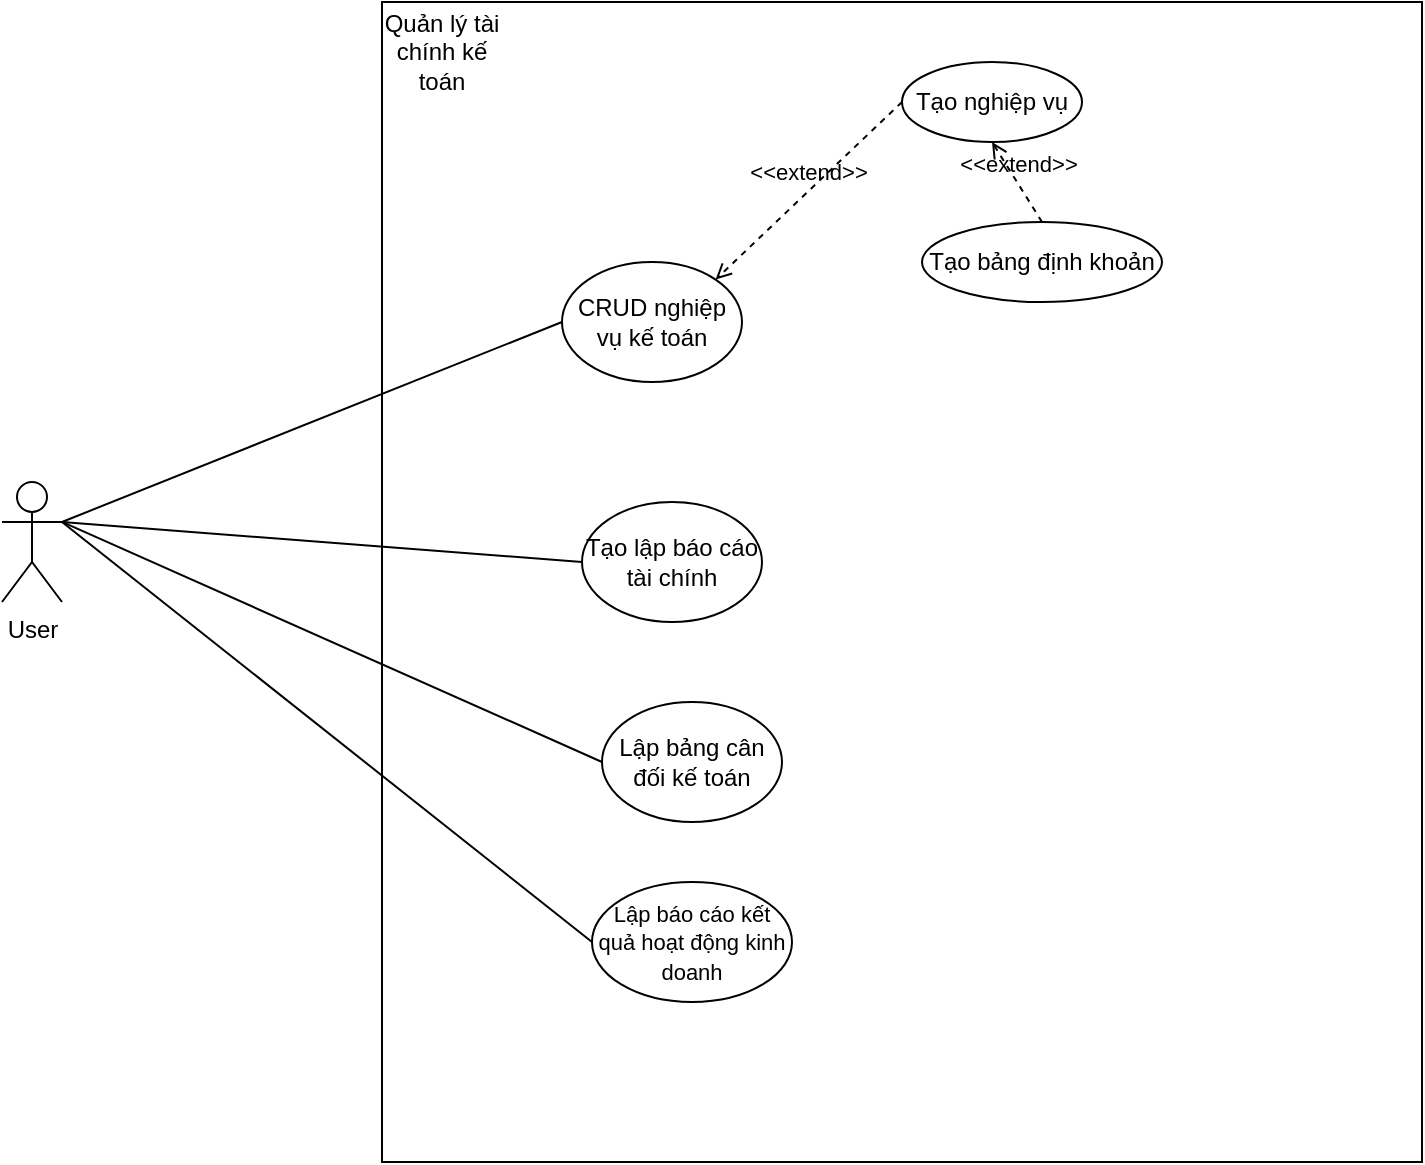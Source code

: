 <mxfile version="15.4.0" type="device"><diagram id="fBhgLLse452PT14YVe92" name="Page-1"><mxGraphModel dx="1086" dy="708" grid="1" gridSize="10" guides="1" tooltips="1" connect="1" arrows="1" fold="1" page="1" pageScale="1" pageWidth="850" pageHeight="1100" math="0" shadow="0"><root><mxCell id="0"/><mxCell id="1" parent="0"/><mxCell id="97GuYJ4nNnzdHdbElTHf-2" value="" style="rounded=0;whiteSpace=wrap;html=1;" parent="1" vertex="1"><mxGeometry x="550" y="20" width="520" height="580" as="geometry"/></mxCell><mxCell id="97GuYJ4nNnzdHdbElTHf-3" value="CRUD nghiệp vụ kế toán" style="ellipse;whiteSpace=wrap;html=1;" parent="1" vertex="1"><mxGeometry x="640" y="150" width="90" height="60" as="geometry"/></mxCell><mxCell id="97GuYJ4nNnzdHdbElTHf-4" value="Tạo lập báo cáo tài chính" style="ellipse;whiteSpace=wrap;html=1;" parent="1" vertex="1"><mxGeometry x="650" y="270" width="90" height="60" as="geometry"/></mxCell><mxCell id="97GuYJ4nNnzdHdbElTHf-5" value="Lập bảng cân đối kế toán" style="ellipse;whiteSpace=wrap;html=1;" parent="1" vertex="1"><mxGeometry x="660" y="370" width="90" height="60" as="geometry"/></mxCell><mxCell id="97GuYJ4nNnzdHdbElTHf-6" value="&lt;font style=&quot;font-size: 11px&quot;&gt;Lập báo cáo kết quả hoạt động kinh doanh&lt;/font&gt;" style="ellipse;whiteSpace=wrap;html=1;" parent="1" vertex="1"><mxGeometry x="655" y="460" width="100" height="60" as="geometry"/></mxCell><mxCell id="97GuYJ4nNnzdHdbElTHf-7" value="Tạo nghiệp vụ" style="ellipse;whiteSpace=wrap;html=1;" parent="1" vertex="1"><mxGeometry x="810" y="50" width="90" height="40" as="geometry"/></mxCell><mxCell id="97GuYJ4nNnzdHdbElTHf-8" value="Tạo bảng định khoản" style="ellipse;whiteSpace=wrap;html=1;" parent="1" vertex="1"><mxGeometry x="820" y="130" width="120" height="40" as="geometry"/></mxCell><mxCell id="97GuYJ4nNnzdHdbElTHf-16" value="User" style="shape=umlActor;verticalLabelPosition=bottom;verticalAlign=top;html=1;outlineConnect=0;" parent="1" vertex="1"><mxGeometry x="360" y="260" width="30" height="60" as="geometry"/></mxCell><mxCell id="97GuYJ4nNnzdHdbElTHf-17" value="" style="endArrow=none;html=1;rounded=0;entryX=0;entryY=0.5;entryDx=0;entryDy=0;exitX=1;exitY=0.333;exitDx=0;exitDy=0;exitPerimeter=0;" parent="1" source="97GuYJ4nNnzdHdbElTHf-16" target="97GuYJ4nNnzdHdbElTHf-3" edge="1"><mxGeometry width="50" height="50" relative="1" as="geometry"><mxPoint x="430" y="380" as="sourcePoint"/><mxPoint x="480" y="330" as="targetPoint"/></mxGeometry></mxCell><mxCell id="97GuYJ4nNnzdHdbElTHf-18" value="" style="endArrow=none;html=1;rounded=0;entryX=0;entryY=0.5;entryDx=0;entryDy=0;exitX=1;exitY=0.333;exitDx=0;exitDy=0;exitPerimeter=0;" parent="1" source="97GuYJ4nNnzdHdbElTHf-16" target="97GuYJ4nNnzdHdbElTHf-4" edge="1"><mxGeometry width="50" height="50" relative="1" as="geometry"><mxPoint x="400" y="290.0" as="sourcePoint"/><mxPoint x="650" y="190" as="targetPoint"/></mxGeometry></mxCell><mxCell id="97GuYJ4nNnzdHdbElTHf-19" value="" style="endArrow=none;html=1;rounded=0;entryX=0;entryY=0.5;entryDx=0;entryDy=0;exitX=1;exitY=0.333;exitDx=0;exitDy=0;exitPerimeter=0;" parent="1" source="97GuYJ4nNnzdHdbElTHf-16" target="97GuYJ4nNnzdHdbElTHf-5" edge="1"><mxGeometry width="50" height="50" relative="1" as="geometry"><mxPoint x="410" y="300.0" as="sourcePoint"/><mxPoint x="660" y="200" as="targetPoint"/></mxGeometry></mxCell><mxCell id="97GuYJ4nNnzdHdbElTHf-20" value="" style="endArrow=none;html=1;rounded=0;entryX=0;entryY=0.5;entryDx=0;entryDy=0;exitX=1;exitY=0.333;exitDx=0;exitDy=0;exitPerimeter=0;" parent="1" source="97GuYJ4nNnzdHdbElTHf-16" target="97GuYJ4nNnzdHdbElTHf-6" edge="1"><mxGeometry width="50" height="50" relative="1" as="geometry"><mxPoint x="420" y="310.0" as="sourcePoint"/><mxPoint x="670" y="210" as="targetPoint"/></mxGeometry></mxCell><mxCell id="97GuYJ4nNnzdHdbElTHf-23" value="Quản lý tài chính kế toán" style="text;html=1;strokeColor=none;fillColor=none;align=center;verticalAlign=middle;whiteSpace=wrap;rounded=0;" parent="1" vertex="1"><mxGeometry x="550" y="30" width="60" height="30" as="geometry"/></mxCell><mxCell id="KIZIZHU0Dmt7RP-leiGC-1" value="&amp;lt;&amp;lt;extend&amp;gt;&amp;gt;" style="html=1;verticalAlign=bottom;labelBackgroundColor=none;endArrow=open;endFill=0;dashed=1;rounded=0;exitX=0;exitY=0.5;exitDx=0;exitDy=0;entryX=1;entryY=0;entryDx=0;entryDy=0;" edge="1" parent="1" source="97GuYJ4nNnzdHdbElTHf-7" target="97GuYJ4nNnzdHdbElTHf-3"><mxGeometry width="160" relative="1" as="geometry"><mxPoint x="470" y="360" as="sourcePoint"/><mxPoint x="630" y="360" as="targetPoint"/></mxGeometry></mxCell><mxCell id="KIZIZHU0Dmt7RP-leiGC-2" value="&amp;lt;&amp;lt;extend&amp;gt;&amp;gt;" style="html=1;verticalAlign=bottom;labelBackgroundColor=none;endArrow=open;endFill=0;dashed=1;rounded=0;exitX=0.5;exitY=0;exitDx=0;exitDy=0;entryX=0.5;entryY=1;entryDx=0;entryDy=0;" edge="1" parent="1" source="97GuYJ4nNnzdHdbElTHf-8" target="97GuYJ4nNnzdHdbElTHf-7"><mxGeometry width="160" relative="1" as="geometry"><mxPoint x="570" y="45" as="sourcePoint"/><mxPoint x="410" y="80" as="targetPoint"/></mxGeometry></mxCell></root></mxGraphModel></diagram></mxfile>